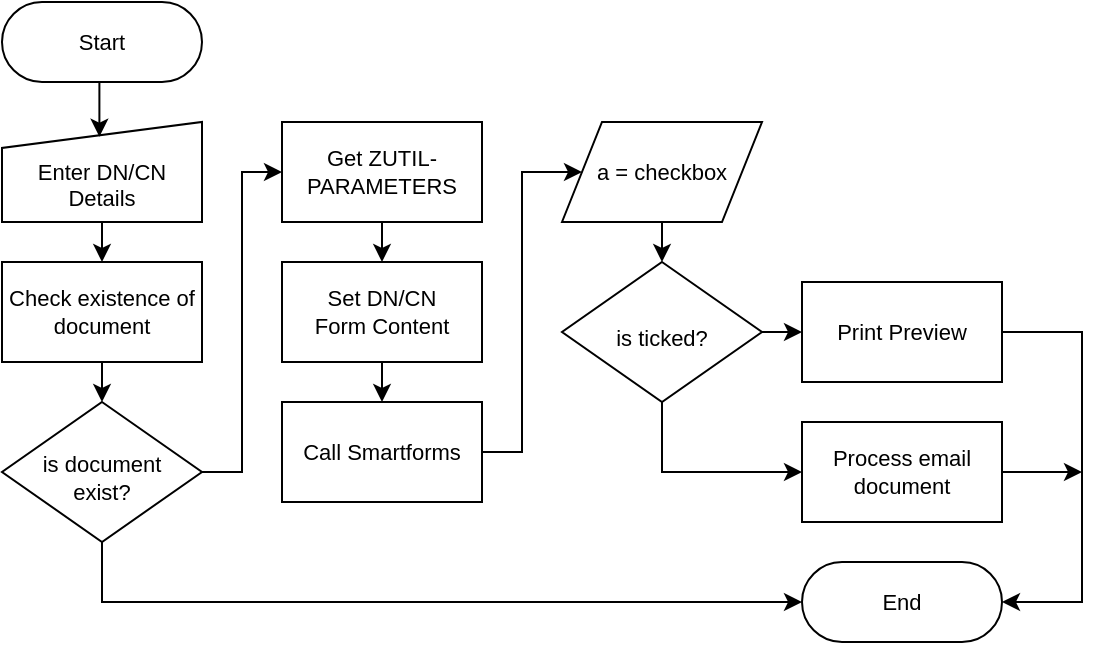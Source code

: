 <mxfile version="21.8.2" type="github">
  <diagram name="Page-1" id="GpKCAONWT9SoZUdcuYqW">
    <mxGraphModel dx="786" dy="477" grid="1" gridSize="10" guides="1" tooltips="1" connect="1" arrows="1" fold="1" page="1" pageScale="1" pageWidth="1169" pageHeight="827" math="0" shadow="0">
      <root>
        <mxCell id="0" />
        <mxCell id="1" parent="0" />
        <mxCell id="IXkQS51dhNDDlwIHm5RX-1" value="Start" style="html=1;dashed=0;whiteSpace=wrap;shape=mxgraph.dfd.start;fontSize=11;" parent="1" vertex="1">
          <mxGeometry x="80" y="40" width="100" height="40" as="geometry" />
        </mxCell>
        <mxCell id="DLQRkzcLhCSeiLudwZVo-8" style="edgeStyle=orthogonalEdgeStyle;rounded=0;orthogonalLoop=1;jettySize=auto;html=1;exitX=0.5;exitY=1;exitDx=0;exitDy=0;entryX=0.5;entryY=0;entryDx=0;entryDy=0;" edge="1" parent="1" source="DLQRkzcLhCSeiLudwZVo-1" target="DLQRkzcLhCSeiLudwZVo-2">
          <mxGeometry relative="1" as="geometry" />
        </mxCell>
        <mxCell id="DLQRkzcLhCSeiLudwZVo-1" value="&lt;br&gt;Enter DN/CN Details" style="shape=manualInput;whiteSpace=wrap;html=1;fontSize=11;size=13;" vertex="1" parent="1">
          <mxGeometry x="80" y="100" width="100" height="50" as="geometry" />
        </mxCell>
        <mxCell id="DLQRkzcLhCSeiLudwZVo-9" style="edgeStyle=orthogonalEdgeStyle;rounded=0;orthogonalLoop=1;jettySize=auto;html=1;exitX=0.5;exitY=1;exitDx=0;exitDy=0;entryX=0.5;entryY=0;entryDx=0;entryDy=0;" edge="1" parent="1" source="DLQRkzcLhCSeiLudwZVo-2" target="DLQRkzcLhCSeiLudwZVo-3">
          <mxGeometry relative="1" as="geometry" />
        </mxCell>
        <mxCell id="DLQRkzcLhCSeiLudwZVo-2" value="Check existence of document" style="whiteSpace=wrap;html=1;strokeWidth=1;fontSize=11;" vertex="1" parent="1">
          <mxGeometry x="80" y="170" width="100" height="50" as="geometry" />
        </mxCell>
        <mxCell id="DLQRkzcLhCSeiLudwZVo-10" style="edgeStyle=orthogonalEdgeStyle;rounded=0;orthogonalLoop=1;jettySize=auto;html=1;exitX=1;exitY=0.5;exitDx=0;exitDy=0;entryX=0;entryY=0.5;entryDx=0;entryDy=0;" edge="1" parent="1" source="DLQRkzcLhCSeiLudwZVo-3" target="DLQRkzcLhCSeiLudwZVo-4">
          <mxGeometry relative="1" as="geometry" />
        </mxCell>
        <mxCell id="DLQRkzcLhCSeiLudwZVo-3" value="is document&lt;br&gt;exist?" style="rhombus;whiteSpace=wrap;html=1;strokeWidth=1;fontSize=11;spacingTop=5;" vertex="1" parent="1">
          <mxGeometry x="80" y="240" width="100" height="70" as="geometry" />
        </mxCell>
        <mxCell id="DLQRkzcLhCSeiLudwZVo-11" style="edgeStyle=orthogonalEdgeStyle;rounded=0;orthogonalLoop=1;jettySize=auto;html=1;exitX=0.5;exitY=1;exitDx=0;exitDy=0;entryX=0.5;entryY=0;entryDx=0;entryDy=0;" edge="1" parent="1" source="DLQRkzcLhCSeiLudwZVo-4" target="DLQRkzcLhCSeiLudwZVo-5">
          <mxGeometry relative="1" as="geometry" />
        </mxCell>
        <mxCell id="DLQRkzcLhCSeiLudwZVo-4" value="Get ZUTIL-PARAMETERS" style="whiteSpace=wrap;html=1;strokeWidth=1;fontSize=11;" vertex="1" parent="1">
          <mxGeometry x="220" y="100" width="100" height="50" as="geometry" />
        </mxCell>
        <mxCell id="DLQRkzcLhCSeiLudwZVo-12" style="edgeStyle=orthogonalEdgeStyle;rounded=0;orthogonalLoop=1;jettySize=auto;html=1;exitX=0.5;exitY=1;exitDx=0;exitDy=0;entryX=0.5;entryY=0;entryDx=0;entryDy=0;" edge="1" parent="1" source="DLQRkzcLhCSeiLudwZVo-5" target="DLQRkzcLhCSeiLudwZVo-6">
          <mxGeometry relative="1" as="geometry" />
        </mxCell>
        <mxCell id="DLQRkzcLhCSeiLudwZVo-5" value="Set DN/CN &lt;br&gt;Form Content" style="whiteSpace=wrap;html=1;strokeWidth=1;fontSize=11;" vertex="1" parent="1">
          <mxGeometry x="220" y="170" width="100" height="50" as="geometry" />
        </mxCell>
        <mxCell id="DLQRkzcLhCSeiLudwZVo-17" style="edgeStyle=orthogonalEdgeStyle;rounded=0;orthogonalLoop=1;jettySize=auto;html=1;exitX=1;exitY=0.5;exitDx=0;exitDy=0;entryX=0;entryY=0.5;entryDx=0;entryDy=0;" edge="1" parent="1" source="DLQRkzcLhCSeiLudwZVo-6" target="DLQRkzcLhCSeiLudwZVo-15">
          <mxGeometry relative="1" as="geometry">
            <Array as="points">
              <mxPoint x="340" y="265" />
              <mxPoint x="340" y="125" />
            </Array>
          </mxGeometry>
        </mxCell>
        <mxCell id="DLQRkzcLhCSeiLudwZVo-6" value="Call Smartforms" style="whiteSpace=wrap;html=1;strokeWidth=1;fontSize=11;" vertex="1" parent="1">
          <mxGeometry x="220" y="240" width="100" height="50" as="geometry" />
        </mxCell>
        <mxCell id="DLQRkzcLhCSeiLudwZVo-7" style="edgeStyle=orthogonalEdgeStyle;rounded=0;orthogonalLoop=1;jettySize=auto;html=1;exitX=0.5;exitY=0.5;exitDx=0;exitDy=20;exitPerimeter=0;entryX=0.487;entryY=0.147;entryDx=0;entryDy=0;entryPerimeter=0;" edge="1" parent="1" source="IXkQS51dhNDDlwIHm5RX-1" target="DLQRkzcLhCSeiLudwZVo-1">
          <mxGeometry relative="1" as="geometry" />
        </mxCell>
        <mxCell id="DLQRkzcLhCSeiLudwZVo-18" style="edgeStyle=orthogonalEdgeStyle;rounded=0;orthogonalLoop=1;jettySize=auto;html=1;exitX=0.5;exitY=1;exitDx=0;exitDy=0;entryX=0.5;entryY=0;entryDx=0;entryDy=0;" edge="1" parent="1" source="DLQRkzcLhCSeiLudwZVo-15" target="DLQRkzcLhCSeiLudwZVo-16">
          <mxGeometry relative="1" as="geometry" />
        </mxCell>
        <mxCell id="DLQRkzcLhCSeiLudwZVo-15" value="a = checkbox" style="shape=parallelogram;perimeter=parallelogramPerimeter;whiteSpace=wrap;html=1;fixedSize=1;fontSize=11;" vertex="1" parent="1">
          <mxGeometry x="360" y="100" width="100" height="50" as="geometry" />
        </mxCell>
        <mxCell id="DLQRkzcLhCSeiLudwZVo-22" style="edgeStyle=orthogonalEdgeStyle;rounded=0;orthogonalLoop=1;jettySize=auto;html=1;exitX=1;exitY=0.5;exitDx=0;exitDy=0;entryX=0;entryY=0.5;entryDx=0;entryDy=0;" edge="1" parent="1" source="DLQRkzcLhCSeiLudwZVo-16" target="DLQRkzcLhCSeiLudwZVo-21">
          <mxGeometry relative="1" as="geometry" />
        </mxCell>
        <mxCell id="DLQRkzcLhCSeiLudwZVo-27" style="edgeStyle=orthogonalEdgeStyle;rounded=0;orthogonalLoop=1;jettySize=auto;html=1;exitX=0.5;exitY=1;exitDx=0;exitDy=0;entryX=0;entryY=0.5;entryDx=0;entryDy=0;" edge="1" parent="1" source="DLQRkzcLhCSeiLudwZVo-16" target="DLQRkzcLhCSeiLudwZVo-19">
          <mxGeometry relative="1" as="geometry" />
        </mxCell>
        <mxCell id="DLQRkzcLhCSeiLudwZVo-16" value="is ticked?" style="rhombus;whiteSpace=wrap;html=1;strokeWidth=1;fontSize=11;spacingTop=5;" vertex="1" parent="1">
          <mxGeometry x="360" y="170" width="100" height="70" as="geometry" />
        </mxCell>
        <mxCell id="DLQRkzcLhCSeiLudwZVo-29" style="edgeStyle=orthogonalEdgeStyle;rounded=0;orthogonalLoop=1;jettySize=auto;html=1;exitX=1;exitY=0.5;exitDx=0;exitDy=0;" edge="1" parent="1" source="DLQRkzcLhCSeiLudwZVo-19">
          <mxGeometry relative="1" as="geometry">
            <mxPoint x="620" y="275" as="targetPoint" />
          </mxGeometry>
        </mxCell>
        <mxCell id="DLQRkzcLhCSeiLudwZVo-19" value="Process email document" style="whiteSpace=wrap;html=1;strokeWidth=1;fontSize=11;" vertex="1" parent="1">
          <mxGeometry x="480" y="250" width="100" height="50" as="geometry" />
        </mxCell>
        <mxCell id="DLQRkzcLhCSeiLudwZVo-21" value="Print Preview" style="whiteSpace=wrap;html=1;strokeWidth=1;fontSize=11;" vertex="1" parent="1">
          <mxGeometry x="480" y="180" width="100" height="50" as="geometry" />
        </mxCell>
        <mxCell id="DLQRkzcLhCSeiLudwZVo-23" value="End" style="html=1;dashed=0;whiteSpace=wrap;shape=mxgraph.dfd.start;fontSize=11;" vertex="1" parent="1">
          <mxGeometry x="480" y="320" width="100" height="40" as="geometry" />
        </mxCell>
        <mxCell id="DLQRkzcLhCSeiLudwZVo-24" style="edgeStyle=orthogonalEdgeStyle;rounded=0;orthogonalLoop=1;jettySize=auto;html=1;exitX=0.5;exitY=1;exitDx=0;exitDy=0;entryX=0;entryY=0.5;entryDx=0;entryDy=0;entryPerimeter=0;" edge="1" parent="1" source="DLQRkzcLhCSeiLudwZVo-3" target="DLQRkzcLhCSeiLudwZVo-23">
          <mxGeometry relative="1" as="geometry" />
        </mxCell>
        <mxCell id="DLQRkzcLhCSeiLudwZVo-28" style="edgeStyle=orthogonalEdgeStyle;rounded=0;orthogonalLoop=1;jettySize=auto;html=1;exitX=1;exitY=0.5;exitDx=0;exitDy=0;entryX=1;entryY=0.5;entryDx=0;entryDy=0;entryPerimeter=0;" edge="1" parent="1" source="DLQRkzcLhCSeiLudwZVo-21" target="DLQRkzcLhCSeiLudwZVo-23">
          <mxGeometry relative="1" as="geometry">
            <Array as="points">
              <mxPoint x="620" y="205" />
              <mxPoint x="620" y="340" />
            </Array>
          </mxGeometry>
        </mxCell>
      </root>
    </mxGraphModel>
  </diagram>
</mxfile>
